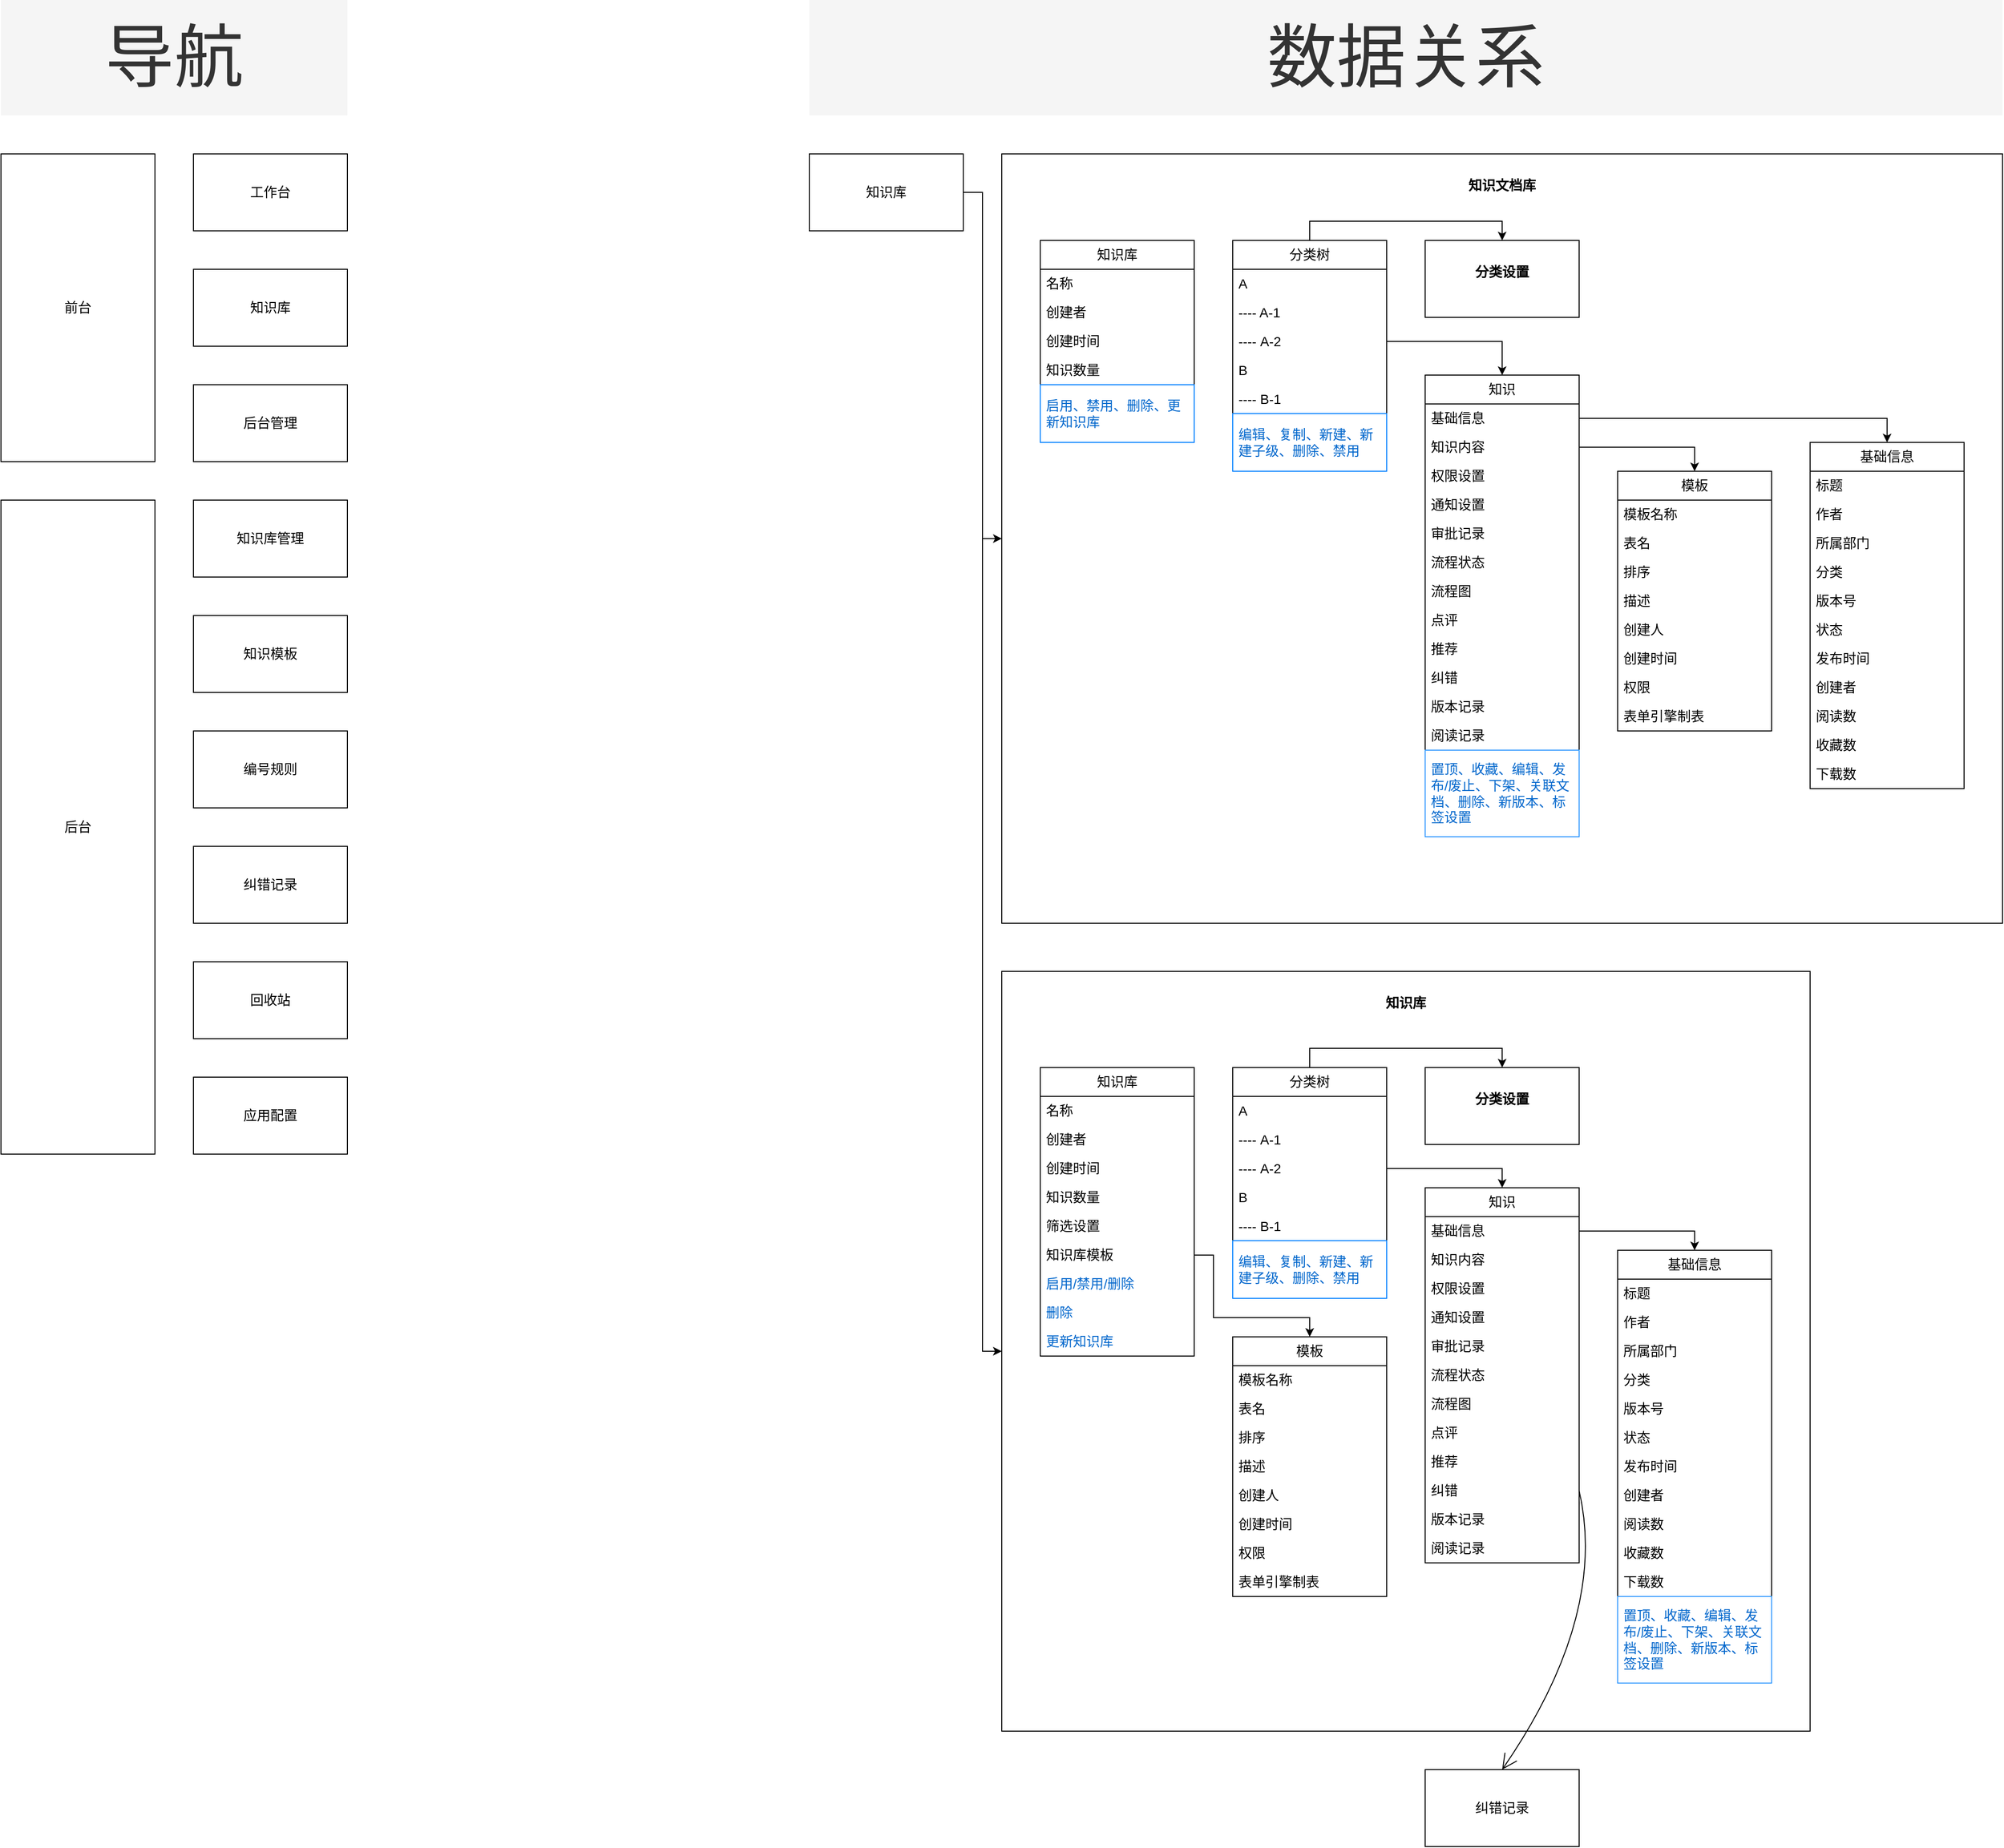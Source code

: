 <mxfile version="24.7.6">
  <diagram name="第 1 页" id="Odrx4Kr8xY8ip96cSOr-">
    <mxGraphModel dx="3878" dy="3017" grid="1" gridSize="10" guides="1" tooltips="1" connect="1" arrows="1" fold="1" page="1" pageScale="1" pageWidth="827" pageHeight="1169" math="0" shadow="0">
      <root>
        <mxCell id="0" />
        <mxCell id="1" parent="0" />
        <mxCell id="l7MPk-P6-Hgg7GQJggc2-53" style="edgeStyle=orthogonalEdgeStyle;rounded=0;orthogonalLoop=1;jettySize=auto;html=1;fontFamily=Helvetica;fontSize=14;fontColor=default;" parent="1" source="l7MPk-P6-Hgg7GQJggc2-2" target="l7MPk-P6-Hgg7GQJggc2-51" edge="1">
          <mxGeometry relative="1" as="geometry" />
        </mxCell>
        <mxCell id="l7MPk-P6-Hgg7GQJggc2-82" style="edgeStyle=orthogonalEdgeStyle;rounded=0;orthogonalLoop=1;jettySize=auto;html=1;entryX=0;entryY=0.5;entryDx=0;entryDy=0;fontFamily=Helvetica;fontSize=14;fontColor=default;" parent="1" source="l7MPk-P6-Hgg7GQJggc2-2" target="l7MPk-P6-Hgg7GQJggc2-54" edge="1">
          <mxGeometry relative="1" as="geometry" />
        </mxCell>
        <mxCell id="l7MPk-P6-Hgg7GQJggc2-2" value="知识库" style="rounded=0;whiteSpace=wrap;html=1;fontSize=14;" parent="1" vertex="1">
          <mxGeometry x="560" y="40" width="160" height="80" as="geometry" />
        </mxCell>
        <mxCell id="l7MPk-P6-Hgg7GQJggc2-3" value="前台" style="rounded=0;whiteSpace=wrap;html=1;fontSize=14;" parent="1" vertex="1">
          <mxGeometry x="-280" y="40" width="160" height="320" as="geometry" />
        </mxCell>
        <mxCell id="l7MPk-P6-Hgg7GQJggc2-4" value="工作台" style="rounded=0;whiteSpace=wrap;html=1;fontSize=14;" parent="1" vertex="1">
          <mxGeometry x="-80" y="40" width="160" height="80" as="geometry" />
        </mxCell>
        <mxCell id="l7MPk-P6-Hgg7GQJggc2-6" value="知识库" style="rounded=0;whiteSpace=wrap;html=1;fontSize=14;" parent="1" vertex="1">
          <mxGeometry x="-80" y="160" width="160" height="80" as="geometry" />
        </mxCell>
        <mxCell id="l7MPk-P6-Hgg7GQJggc2-7" value="后台" style="rounded=0;whiteSpace=wrap;html=1;fontSize=14;" parent="1" vertex="1">
          <mxGeometry x="-280" y="400" width="160" height="680" as="geometry" />
        </mxCell>
        <mxCell id="l7MPk-P6-Hgg7GQJggc2-8" value="知识库管理" style="rounded=0;whiteSpace=wrap;html=1;fontSize=14;" parent="1" vertex="1">
          <mxGeometry x="-80" y="400" width="160" height="80" as="geometry" />
        </mxCell>
        <mxCell id="l7MPk-P6-Hgg7GQJggc2-9" value="编号规则" style="rounded=0;whiteSpace=wrap;html=1;fontSize=14;" parent="1" vertex="1">
          <mxGeometry x="-80" y="640" width="160" height="80" as="geometry" />
        </mxCell>
        <mxCell id="l7MPk-P6-Hgg7GQJggc2-10" value="知识模板" style="rounded=0;whiteSpace=wrap;html=1;fontSize=14;" parent="1" vertex="1">
          <mxGeometry x="-80" y="520" width="160" height="80" as="geometry" />
        </mxCell>
        <mxCell id="l7MPk-P6-Hgg7GQJggc2-12" value="纠错记录" style="rounded=0;whiteSpace=wrap;html=1;fontSize=14;" parent="1" vertex="1">
          <mxGeometry x="-80" y="760" width="160" height="80" as="geometry" />
        </mxCell>
        <mxCell id="l7MPk-P6-Hgg7GQJggc2-13" value="回收站" style="rounded=0;whiteSpace=wrap;html=1;fontSize=14;" parent="1" vertex="1">
          <mxGeometry x="-80" y="880" width="160" height="80" as="geometry" />
        </mxCell>
        <mxCell id="l7MPk-P6-Hgg7GQJggc2-14" value="应用配置" style="rounded=0;whiteSpace=wrap;html=1;fontSize=14;" parent="1" vertex="1">
          <mxGeometry x="-80" y="1000" width="160" height="80" as="geometry" />
        </mxCell>
        <mxCell id="l7MPk-P6-Hgg7GQJggc2-51" value="知识文档库" style="rounded=0;whiteSpace=wrap;html=1;fontSize=14;strokeColor=default;align=center;verticalAlign=top;spacing=20;fontFamily=Helvetica;fontColor=default;fillColor=default;fontStyle=1;container=1;recursiveResize=0;" parent="1" vertex="1">
          <mxGeometry x="760" y="40" width="1040" height="800" as="geometry">
            <mxRectangle x="400" y="120" width="150" height="80" as="alternateBounds" />
          </mxGeometry>
        </mxCell>
        <mxCell id="l7MPk-P6-Hgg7GQJggc2-15" value="知识库" style="swimlane;fontStyle=0;childLayout=stackLayout;horizontal=1;startSize=30;horizontalStack=0;resizeParent=1;resizeParentMax=0;resizeLast=0;collapsible=1;marginBottom=0;whiteSpace=wrap;html=1;rounded=0;strokeColor=default;align=center;verticalAlign=middle;fontFamily=Helvetica;fontSize=14;fontColor=default;fillColor=default;" parent="l7MPk-P6-Hgg7GQJggc2-51" vertex="1">
          <mxGeometry x="40" y="90" width="160" height="210" as="geometry" />
        </mxCell>
        <mxCell id="l7MPk-P6-Hgg7GQJggc2-16" value="名称" style="text;strokeColor=none;fillColor=none;align=left;verticalAlign=middle;spacingLeft=4;spacingRight=4;overflow=hidden;points=[[0,0.5],[1,0.5]];portConstraint=eastwest;rotatable=0;whiteSpace=wrap;html=1;fontFamily=Helvetica;fontSize=14;fontColor=default;" parent="l7MPk-P6-Hgg7GQJggc2-15" vertex="1">
          <mxGeometry y="30" width="160" height="30" as="geometry" />
        </mxCell>
        <mxCell id="l7MPk-P6-Hgg7GQJggc2-17" value="创建者" style="text;strokeColor=none;fillColor=none;align=left;verticalAlign=middle;spacingLeft=4;spacingRight=4;overflow=hidden;points=[[0,0.5],[1,0.5]];portConstraint=eastwest;rotatable=0;whiteSpace=wrap;html=1;fontFamily=Helvetica;fontSize=14;fontColor=default;" parent="l7MPk-P6-Hgg7GQJggc2-15" vertex="1">
          <mxGeometry y="60" width="160" height="30" as="geometry" />
        </mxCell>
        <mxCell id="l7MPk-P6-Hgg7GQJggc2-18" value="创建时间" style="text;strokeColor=none;fillColor=none;align=left;verticalAlign=middle;spacingLeft=4;spacingRight=4;overflow=hidden;points=[[0,0.5],[1,0.5]];portConstraint=eastwest;rotatable=0;whiteSpace=wrap;html=1;fontFamily=Helvetica;fontSize=14;fontColor=default;" parent="l7MPk-P6-Hgg7GQJggc2-15" vertex="1">
          <mxGeometry y="90" width="160" height="30" as="geometry" />
        </mxCell>
        <mxCell id="l7MPk-P6-Hgg7GQJggc2-19" value="知识数量" style="text;strokeColor=none;fillColor=none;align=left;verticalAlign=middle;spacingLeft=4;spacingRight=4;overflow=hidden;points=[[0,0.5],[1,0.5]];portConstraint=eastwest;rotatable=0;whiteSpace=wrap;html=1;fontFamily=Helvetica;fontSize=14;fontColor=default;" parent="l7MPk-P6-Hgg7GQJggc2-15" vertex="1">
          <mxGeometry y="120" width="160" height="30" as="geometry" />
        </mxCell>
        <mxCell id="l7MPk-P6-Hgg7GQJggc2-20" value="启用、禁用、删除、更新知识库" style="text;strokeColor=#007FFF;fillColor=none;align=left;verticalAlign=middle;spacingLeft=4;spacingRight=4;overflow=hidden;points=[[0,0.5],[1,0.5]];portConstraint=eastwest;rotatable=0;whiteSpace=wrap;html=1;fontFamily=Helvetica;fontSize=14;fontColor=#0066CC;" parent="l7MPk-P6-Hgg7GQJggc2-15" vertex="1">
          <mxGeometry y="150" width="160" height="60" as="geometry" />
        </mxCell>
        <mxCell id="l7MPk-P6-Hgg7GQJggc2-24" value="分类树" style="swimlane;fontStyle=0;childLayout=stackLayout;horizontal=1;startSize=30;horizontalStack=0;resizeParent=1;resizeParentMax=0;resizeLast=0;collapsible=1;marginBottom=0;whiteSpace=wrap;html=1;rounded=0;strokeColor=default;align=center;verticalAlign=middle;fontFamily=Helvetica;fontSize=14;fontColor=default;fillColor=default;" parent="l7MPk-P6-Hgg7GQJggc2-51" vertex="1">
          <mxGeometry x="240" y="90" width="160" height="240" as="geometry" />
        </mxCell>
        <mxCell id="l7MPk-P6-Hgg7GQJggc2-25" value="A" style="text;align=left;verticalAlign=middle;spacingLeft=4;spacingRight=4;overflow=hidden;points=[[0,0.5],[1,0.5]];portConstraint=eastwest;rotatable=0;whiteSpace=wrap;html=1;fontFamily=Helvetica;fontSize=14;strokeColor=none;" parent="l7MPk-P6-Hgg7GQJggc2-24" vertex="1">
          <mxGeometry y="30" width="160" height="30" as="geometry" />
        </mxCell>
        <mxCell id="l7MPk-P6-Hgg7GQJggc2-26" value="---- A-1" style="text;strokeColor=none;fillColor=none;align=left;verticalAlign=middle;spacingLeft=4;spacingRight=4;overflow=hidden;points=[[0,0.5],[1,0.5]];portConstraint=eastwest;rotatable=0;whiteSpace=wrap;html=1;fontFamily=Helvetica;fontSize=14;fontColor=default;" parent="l7MPk-P6-Hgg7GQJggc2-24" vertex="1">
          <mxGeometry y="60" width="160" height="30" as="geometry" />
        </mxCell>
        <mxCell id="l7MPk-P6-Hgg7GQJggc2-27" value="----&amp;nbsp;A-2" style="text;strokeColor=none;fillColor=none;align=left;verticalAlign=middle;spacingLeft=4;spacingRight=4;overflow=hidden;points=[[0,0.5],[1,0.5]];portConstraint=eastwest;rotatable=0;whiteSpace=wrap;html=1;fontFamily=Helvetica;fontSize=14;fontColor=default;" parent="l7MPk-P6-Hgg7GQJggc2-24" vertex="1">
          <mxGeometry y="90" width="160" height="30" as="geometry" />
        </mxCell>
        <mxCell id="l7MPk-P6-Hgg7GQJggc2-28" value="B" style="text;strokeColor=none;fillColor=none;align=left;verticalAlign=middle;spacingLeft=4;spacingRight=4;overflow=hidden;points=[[0,0.5],[1,0.5]];portConstraint=eastwest;rotatable=0;whiteSpace=wrap;html=1;fontFamily=Helvetica;fontSize=14;fontColor=default;" parent="l7MPk-P6-Hgg7GQJggc2-24" vertex="1">
          <mxGeometry y="120" width="160" height="30" as="geometry" />
        </mxCell>
        <mxCell id="l7MPk-P6-Hgg7GQJggc2-29" value="----&amp;nbsp;B-1" style="text;strokeColor=none;fillColor=none;align=left;verticalAlign=middle;spacingLeft=4;spacingRight=4;overflow=hidden;points=[[0,0.5],[1,0.5]];portConstraint=eastwest;rotatable=0;whiteSpace=wrap;html=1;fontFamily=Helvetica;fontSize=14;fontColor=#000000;" parent="l7MPk-P6-Hgg7GQJggc2-24" vertex="1">
          <mxGeometry y="150" width="160" height="30" as="geometry" />
        </mxCell>
        <mxCell id="qv53ZOFChiFGN-CI_B8h-3" value="编辑、复制、新建、新建子级、删除、禁用" style="text;strokeColor=#007FFF;fillColor=none;align=left;verticalAlign=middle;spacingLeft=4;spacingRight=4;overflow=hidden;points=[[0,0.5],[1,0.5]];portConstraint=eastwest;rotatable=0;whiteSpace=wrap;html=1;fontFamily=Helvetica;fontSize=14;fontColor=#0066CC;" parent="l7MPk-P6-Hgg7GQJggc2-24" vertex="1">
          <mxGeometry y="180" width="160" height="60" as="geometry" />
        </mxCell>
        <mxCell id="l7MPk-P6-Hgg7GQJggc2-48" value="&lt;span style=&quot;color: rgb(0, 0, 0); font-family: Helvetica; font-size: 14px; font-style: normal; font-variant-ligatures: normal; font-variant-caps: normal; font-weight: 700; letter-spacing: normal; orphans: 2; text-indent: 0px; text-transform: none; widows: 2; word-spacing: 0px; -webkit-text-stroke-width: 0px; white-space: normal; background-color: rgb(251, 251, 251); text-decoration-thickness: initial; text-decoration-style: initial; text-decoration-color: initial; float: none; display: inline !important;&quot;&gt;分类设置&lt;/span&gt;" style="rounded=0;whiteSpace=wrap;html=1;fontSize=14;container=1;align=center;verticalAlign=top;spacing=20;recursiveResize=0;" parent="l7MPk-P6-Hgg7GQJggc2-51" vertex="1" collapsed="1">
          <mxGeometry x="440" y="90" width="160" height="80" as="geometry">
            <mxRectangle x="470" y="60" width="960" height="200" as="alternateBounds" />
          </mxGeometry>
        </mxCell>
        <mxCell id="l7MPk-P6-Hgg7GQJggc2-32" value="基础信息" style="swimlane;fontStyle=0;childLayout=stackLayout;horizontal=1;startSize=30;horizontalStack=0;resizeParent=1;resizeParentMax=0;resizeLast=0;collapsible=1;marginBottom=0;whiteSpace=wrap;html=1;rounded=0;strokeColor=default;align=center;verticalAlign=middle;fontFamily=Helvetica;fontSize=14;fontColor=default;fillColor=default;" parent="l7MPk-P6-Hgg7GQJggc2-48" vertex="1">
          <mxGeometry x="40" y="80" width="140" height="60" as="geometry" />
        </mxCell>
        <mxCell id="l7MPk-P6-Hgg7GQJggc2-33" value="A" style="text;strokeColor=none;fillColor=none;align=left;verticalAlign=middle;spacingLeft=4;spacingRight=4;overflow=hidden;points=[[0,0.5],[1,0.5]];portConstraint=eastwest;rotatable=0;whiteSpace=wrap;html=1;fontFamily=Helvetica;fontSize=14;fontColor=default;" parent="l7MPk-P6-Hgg7GQJggc2-32" vertex="1">
          <mxGeometry y="30" width="140" height="30" as="geometry" />
        </mxCell>
        <mxCell id="l7MPk-P6-Hgg7GQJggc2-38" value="内容权限" style="swimlane;fontStyle=0;childLayout=stackLayout;horizontal=1;startSize=30;horizontalStack=0;resizeParent=1;resizeParentMax=0;resizeLast=0;collapsible=1;marginBottom=0;whiteSpace=wrap;html=1;rounded=0;strokeColor=default;align=center;verticalAlign=middle;fontFamily=Helvetica;fontSize=14;fontColor=default;fillColor=default;" parent="l7MPk-P6-Hgg7GQJggc2-48" vertex="1">
          <mxGeometry x="193" y="80" width="140" height="60" as="geometry" />
        </mxCell>
        <mxCell id="l7MPk-P6-Hgg7GQJggc2-39" value="A" style="text;strokeColor=none;fillColor=none;align=left;verticalAlign=middle;spacingLeft=4;spacingRight=4;overflow=hidden;points=[[0,0.5],[1,0.5]];portConstraint=eastwest;rotatable=0;whiteSpace=wrap;html=1;fontFamily=Helvetica;fontSize=14;fontColor=default;" parent="l7MPk-P6-Hgg7GQJggc2-38" vertex="1">
          <mxGeometry y="30" width="140" height="30" as="geometry" />
        </mxCell>
        <mxCell id="l7MPk-P6-Hgg7GQJggc2-40" value="模板设置" style="swimlane;fontStyle=0;childLayout=stackLayout;horizontal=1;startSize=30;horizontalStack=0;resizeParent=1;resizeParentMax=0;resizeLast=0;collapsible=1;marginBottom=0;whiteSpace=wrap;html=1;rounded=0;strokeColor=default;align=center;verticalAlign=middle;fontFamily=Helvetica;fontSize=14;fontColor=default;fillColor=default;" parent="l7MPk-P6-Hgg7GQJggc2-48" vertex="1">
          <mxGeometry x="343" y="80" width="140" height="60" as="geometry" />
        </mxCell>
        <mxCell id="l7MPk-P6-Hgg7GQJggc2-41" value="A" style="text;strokeColor=none;fillColor=none;align=left;verticalAlign=middle;spacingLeft=4;spacingRight=4;overflow=hidden;points=[[0,0.5],[1,0.5]];portConstraint=eastwest;rotatable=0;whiteSpace=wrap;html=1;fontFamily=Helvetica;fontSize=14;fontColor=default;" parent="l7MPk-P6-Hgg7GQJggc2-40" vertex="1">
          <mxGeometry y="30" width="140" height="30" as="geometry" />
        </mxCell>
        <mxCell id="l7MPk-P6-Hgg7GQJggc2-42" value="编号设置" style="swimlane;fontStyle=0;childLayout=stackLayout;horizontal=1;startSize=30;horizontalStack=0;resizeParent=1;resizeParentMax=0;resizeLast=0;collapsible=1;marginBottom=0;whiteSpace=wrap;html=1;rounded=0;strokeColor=default;align=center;verticalAlign=middle;fontFamily=Helvetica;fontSize=14;fontColor=default;fillColor=default;" parent="l7MPk-P6-Hgg7GQJggc2-48" vertex="1">
          <mxGeometry x="493" y="80" width="140" height="60" as="geometry" />
        </mxCell>
        <mxCell id="l7MPk-P6-Hgg7GQJggc2-43" value="A" style="text;strokeColor=none;fillColor=none;align=left;verticalAlign=middle;spacingLeft=4;spacingRight=4;overflow=hidden;points=[[0,0.5],[1,0.5]];portConstraint=eastwest;rotatable=0;whiteSpace=wrap;html=1;fontFamily=Helvetica;fontSize=14;fontColor=default;" parent="l7MPk-P6-Hgg7GQJggc2-42" vertex="1">
          <mxGeometry y="30" width="140" height="30" as="geometry" />
        </mxCell>
        <mxCell id="l7MPk-P6-Hgg7GQJggc2-44" value="流程设置" style="swimlane;fontStyle=0;childLayout=stackLayout;horizontal=1;startSize=30;horizontalStack=0;resizeParent=1;resizeParentMax=0;resizeLast=0;collapsible=1;marginBottom=0;whiteSpace=wrap;html=1;rounded=0;strokeColor=default;align=center;verticalAlign=middle;fontFamily=Helvetica;fontSize=14;fontColor=default;fillColor=default;" parent="l7MPk-P6-Hgg7GQJggc2-48" vertex="1">
          <mxGeometry x="643" y="80" width="140" height="60" as="geometry" />
        </mxCell>
        <mxCell id="l7MPk-P6-Hgg7GQJggc2-45" value="A" style="text;strokeColor=none;fillColor=none;align=left;verticalAlign=middle;spacingLeft=4;spacingRight=4;overflow=hidden;points=[[0,0.5],[1,0.5]];portConstraint=eastwest;rotatable=0;whiteSpace=wrap;html=1;fontFamily=Helvetica;fontSize=14;fontColor=default;" parent="l7MPk-P6-Hgg7GQJggc2-44" vertex="1">
          <mxGeometry y="30" width="140" height="30" as="geometry" />
        </mxCell>
        <mxCell id="l7MPk-P6-Hgg7GQJggc2-46" value="通知设置" style="swimlane;fontStyle=0;childLayout=stackLayout;horizontal=1;startSize=30;horizontalStack=0;resizeParent=1;resizeParentMax=0;resizeLast=0;collapsible=1;marginBottom=0;whiteSpace=wrap;html=1;rounded=0;strokeColor=default;align=center;verticalAlign=middle;fontFamily=Helvetica;fontSize=14;fontColor=default;fillColor=default;" parent="l7MPk-P6-Hgg7GQJggc2-48" vertex="1">
          <mxGeometry x="793" y="80" width="140" height="60" as="geometry" />
        </mxCell>
        <mxCell id="l7MPk-P6-Hgg7GQJggc2-47" value="A" style="text;strokeColor=none;fillColor=none;align=left;verticalAlign=middle;spacingLeft=4;spacingRight=4;overflow=hidden;points=[[0,0.5],[1,0.5]];portConstraint=eastwest;rotatable=0;whiteSpace=wrap;html=1;fontFamily=Helvetica;fontSize=14;fontColor=default;" parent="l7MPk-P6-Hgg7GQJggc2-46" vertex="1">
          <mxGeometry y="30" width="140" height="30" as="geometry" />
        </mxCell>
        <mxCell id="l7MPk-P6-Hgg7GQJggc2-83" style="edgeStyle=orthogonalEdgeStyle;rounded=0;orthogonalLoop=1;jettySize=auto;html=1;fontFamily=Helvetica;fontSize=14;fontColor=default;exitX=0.5;exitY=0;exitDx=0;exitDy=0;entryX=0.5;entryY=0;entryDx=0;entryDy=0;" parent="l7MPk-P6-Hgg7GQJggc2-51" source="l7MPk-P6-Hgg7GQJggc2-24" target="l7MPk-P6-Hgg7GQJggc2-48" edge="1">
          <mxGeometry relative="1" as="geometry" />
        </mxCell>
        <mxCell id="l7MPk-P6-Hgg7GQJggc2-84" value="知识" style="swimlane;fontStyle=0;childLayout=stackLayout;horizontal=1;startSize=30;horizontalStack=0;resizeParent=1;resizeParentMax=0;resizeLast=0;collapsible=1;marginBottom=0;whiteSpace=wrap;html=1;rounded=0;strokeColor=default;align=center;verticalAlign=middle;fontFamily=Helvetica;fontSize=14;fontColor=default;fillColor=default;" parent="l7MPk-P6-Hgg7GQJggc2-51" vertex="1">
          <mxGeometry x="440" y="230" width="160" height="480" as="geometry" />
        </mxCell>
        <mxCell id="l7MPk-P6-Hgg7GQJggc2-85" value="基础信息" style="text;strokeColor=none;fillColor=none;align=left;verticalAlign=middle;spacingLeft=4;spacingRight=4;overflow=hidden;points=[[0,0.5],[1,0.5]];portConstraint=eastwest;rotatable=0;whiteSpace=wrap;html=1;fontFamily=Helvetica;fontSize=14;fontColor=default;" parent="l7MPk-P6-Hgg7GQJggc2-84" vertex="1">
          <mxGeometry y="30" width="160" height="30" as="geometry" />
        </mxCell>
        <mxCell id="l7MPk-P6-Hgg7GQJggc2-94" value="知识内容" style="text;strokeColor=none;fillColor=none;align=left;verticalAlign=middle;spacingLeft=4;spacingRight=4;overflow=hidden;points=[[0,0.5],[1,0.5]];portConstraint=eastwest;rotatable=0;whiteSpace=wrap;html=1;fontFamily=Helvetica;fontSize=14;fontColor=default;" parent="l7MPk-P6-Hgg7GQJggc2-84" vertex="1">
          <mxGeometry y="60" width="160" height="30" as="geometry" />
        </mxCell>
        <mxCell id="l7MPk-P6-Hgg7GQJggc2-118" value="权限设置" style="text;strokeColor=none;fillColor=none;align=left;verticalAlign=middle;spacingLeft=4;spacingRight=4;overflow=hidden;points=[[0,0.5],[1,0.5]];portConstraint=eastwest;rotatable=0;whiteSpace=wrap;html=1;fontFamily=Helvetica;fontSize=14;fontColor=default;" parent="l7MPk-P6-Hgg7GQJggc2-84" vertex="1">
          <mxGeometry y="90" width="160" height="30" as="geometry" />
        </mxCell>
        <mxCell id="l7MPk-P6-Hgg7GQJggc2-120" value="通知设置" style="text;strokeColor=none;fillColor=none;align=left;verticalAlign=middle;spacingLeft=4;spacingRight=4;overflow=hidden;points=[[0,0.5],[1,0.5]];portConstraint=eastwest;rotatable=0;whiteSpace=wrap;html=1;fontFamily=Helvetica;fontSize=14;fontColor=default;" parent="l7MPk-P6-Hgg7GQJggc2-84" vertex="1">
          <mxGeometry y="120" width="160" height="30" as="geometry" />
        </mxCell>
        <mxCell id="l7MPk-P6-Hgg7GQJggc2-121" value="审批记录" style="text;strokeColor=none;fillColor=none;align=left;verticalAlign=middle;spacingLeft=4;spacingRight=4;overflow=hidden;points=[[0,0.5],[1,0.5]];portConstraint=eastwest;rotatable=0;whiteSpace=wrap;html=1;fontFamily=Helvetica;fontSize=14;fontColor=default;" parent="l7MPk-P6-Hgg7GQJggc2-84" vertex="1">
          <mxGeometry y="150" width="160" height="30" as="geometry" />
        </mxCell>
        <mxCell id="l7MPk-P6-Hgg7GQJggc2-122" value="流程状态" style="text;strokeColor=none;fillColor=none;align=left;verticalAlign=middle;spacingLeft=4;spacingRight=4;overflow=hidden;points=[[0,0.5],[1,0.5]];portConstraint=eastwest;rotatable=0;whiteSpace=wrap;html=1;fontFamily=Helvetica;fontSize=14;fontColor=default;" parent="l7MPk-P6-Hgg7GQJggc2-84" vertex="1">
          <mxGeometry y="180" width="160" height="30" as="geometry" />
        </mxCell>
        <mxCell id="l7MPk-P6-Hgg7GQJggc2-123" value="流程图" style="text;strokeColor=none;fillColor=none;align=left;verticalAlign=middle;spacingLeft=4;spacingRight=4;overflow=hidden;points=[[0,0.5],[1,0.5]];portConstraint=eastwest;rotatable=0;whiteSpace=wrap;html=1;fontFamily=Helvetica;fontSize=14;fontColor=default;" parent="l7MPk-P6-Hgg7GQJggc2-84" vertex="1">
          <mxGeometry y="210" width="160" height="30" as="geometry" />
        </mxCell>
        <mxCell id="l7MPk-P6-Hgg7GQJggc2-124" value="点评" style="text;strokeColor=none;fillColor=none;align=left;verticalAlign=middle;spacingLeft=4;spacingRight=4;overflow=hidden;points=[[0,0.5],[1,0.5]];portConstraint=eastwest;rotatable=0;whiteSpace=wrap;html=1;fontFamily=Helvetica;fontSize=14;fontColor=default;" parent="l7MPk-P6-Hgg7GQJggc2-84" vertex="1">
          <mxGeometry y="240" width="160" height="30" as="geometry" />
        </mxCell>
        <mxCell id="l7MPk-P6-Hgg7GQJggc2-125" value="推荐" style="text;strokeColor=none;fillColor=none;align=left;verticalAlign=middle;spacingLeft=4;spacingRight=4;overflow=hidden;points=[[0,0.5],[1,0.5]];portConstraint=eastwest;rotatable=0;whiteSpace=wrap;html=1;fontFamily=Helvetica;fontSize=14;fontColor=default;" parent="l7MPk-P6-Hgg7GQJggc2-84" vertex="1">
          <mxGeometry y="270" width="160" height="30" as="geometry" />
        </mxCell>
        <mxCell id="l7MPk-P6-Hgg7GQJggc2-126" value="纠错" style="text;strokeColor=none;fillColor=none;align=left;verticalAlign=middle;spacingLeft=4;spacingRight=4;overflow=hidden;points=[[0,0.5],[1,0.5]];portConstraint=eastwest;rotatable=0;whiteSpace=wrap;html=1;fontFamily=Helvetica;fontSize=14;fontColor=default;" parent="l7MPk-P6-Hgg7GQJggc2-84" vertex="1">
          <mxGeometry y="300" width="160" height="30" as="geometry" />
        </mxCell>
        <mxCell id="l7MPk-P6-Hgg7GQJggc2-127" value="版本记录" style="text;strokeColor=none;fillColor=none;align=left;verticalAlign=middle;spacingLeft=4;spacingRight=4;overflow=hidden;points=[[0,0.5],[1,0.5]];portConstraint=eastwest;rotatable=0;whiteSpace=wrap;html=1;fontFamily=Helvetica;fontSize=14;fontColor=default;" parent="l7MPk-P6-Hgg7GQJggc2-84" vertex="1">
          <mxGeometry y="330" width="160" height="30" as="geometry" />
        </mxCell>
        <mxCell id="l7MPk-P6-Hgg7GQJggc2-128" value="阅读记录" style="text;strokeColor=none;fillColor=none;align=left;verticalAlign=middle;spacingLeft=4;spacingRight=4;overflow=hidden;points=[[0,0.5],[1,0.5]];portConstraint=eastwest;rotatable=0;whiteSpace=wrap;html=1;fontFamily=Helvetica;fontSize=14;fontColor=default;" parent="l7MPk-P6-Hgg7GQJggc2-84" vertex="1">
          <mxGeometry y="360" width="160" height="30" as="geometry" />
        </mxCell>
        <mxCell id="l7MPk-P6-Hgg7GQJggc2-106" value="置顶、收藏、编辑、发布/废止、下架、关联文档、删除、新版本、标签设置&lt;span style=&quot;white-space: pre;&quot;&gt;&#x9;&lt;/span&gt;" style="text;strokeColor=#3399FF;fillColor=none;align=left;verticalAlign=middle;spacingLeft=4;spacingRight=4;overflow=hidden;points=[[0,0.5],[1,0.5]];portConstraint=eastwest;rotatable=0;whiteSpace=wrap;html=1;fontFamily=Helvetica;fontSize=14;fontColor=#0066CC;" parent="l7MPk-P6-Hgg7GQJggc2-84" vertex="1">
          <mxGeometry y="390" width="160" height="90" as="geometry" />
        </mxCell>
        <mxCell id="l7MPk-P6-Hgg7GQJggc2-90" value="基础信息" style="swimlane;fontStyle=0;childLayout=stackLayout;horizontal=1;startSize=30;horizontalStack=0;resizeParent=1;resizeParentMax=0;resizeLast=0;collapsible=1;marginBottom=0;whiteSpace=wrap;html=1;rounded=0;strokeColor=default;align=center;verticalAlign=middle;fontFamily=Helvetica;fontSize=14;fontColor=default;fillColor=default;" parent="l7MPk-P6-Hgg7GQJggc2-51" vertex="1">
          <mxGeometry x="840" y="300" width="160" height="360" as="geometry" />
        </mxCell>
        <mxCell id="l7MPk-P6-Hgg7GQJggc2-91" value="标题" style="text;strokeColor=none;fillColor=none;align=left;verticalAlign=middle;spacingLeft=4;spacingRight=4;overflow=hidden;points=[[0,0.5],[1,0.5]];portConstraint=eastwest;rotatable=0;whiteSpace=wrap;html=1;fontFamily=Helvetica;fontSize=14;fontColor=default;" parent="l7MPk-P6-Hgg7GQJggc2-90" vertex="1">
          <mxGeometry y="30" width="160" height="30" as="geometry" />
        </mxCell>
        <mxCell id="l7MPk-P6-Hgg7GQJggc2-116" value="作者" style="text;strokeColor=none;fillColor=none;align=left;verticalAlign=middle;spacingLeft=4;spacingRight=4;overflow=hidden;points=[[0,0.5],[1,0.5]];portConstraint=eastwest;rotatable=0;whiteSpace=wrap;html=1;fontFamily=Helvetica;fontSize=14;fontColor=default;" parent="l7MPk-P6-Hgg7GQJggc2-90" vertex="1">
          <mxGeometry y="60" width="160" height="30" as="geometry" />
        </mxCell>
        <mxCell id="l7MPk-P6-Hgg7GQJggc2-117" value="所属部门" style="text;strokeColor=none;fillColor=none;align=left;verticalAlign=middle;spacingLeft=4;spacingRight=4;overflow=hidden;points=[[0,0.5],[1,0.5]];portConstraint=eastwest;rotatable=0;whiteSpace=wrap;html=1;fontFamily=Helvetica;fontSize=14;fontColor=default;" parent="l7MPk-P6-Hgg7GQJggc2-90" vertex="1">
          <mxGeometry y="90" width="160" height="30" as="geometry" />
        </mxCell>
        <mxCell id="l7MPk-P6-Hgg7GQJggc2-96" value="分类" style="text;strokeColor=none;fillColor=none;align=left;verticalAlign=middle;spacingLeft=4;spacingRight=4;overflow=hidden;points=[[0,0.5],[1,0.5]];portConstraint=eastwest;rotatable=0;whiteSpace=wrap;html=1;fontFamily=Helvetica;fontSize=14;fontColor=default;" parent="l7MPk-P6-Hgg7GQJggc2-90" vertex="1">
          <mxGeometry y="120" width="160" height="30" as="geometry" />
        </mxCell>
        <mxCell id="l7MPk-P6-Hgg7GQJggc2-97" value="版本号" style="text;strokeColor=none;fillColor=none;align=left;verticalAlign=middle;spacingLeft=4;spacingRight=4;overflow=hidden;points=[[0,0.5],[1,0.5]];portConstraint=eastwest;rotatable=0;whiteSpace=wrap;html=1;fontFamily=Helvetica;fontSize=14;fontColor=default;" parent="l7MPk-P6-Hgg7GQJggc2-90" vertex="1">
          <mxGeometry y="150" width="160" height="30" as="geometry" />
        </mxCell>
        <mxCell id="l7MPk-P6-Hgg7GQJggc2-98" value="状态" style="text;strokeColor=none;fillColor=none;align=left;verticalAlign=middle;spacingLeft=4;spacingRight=4;overflow=hidden;points=[[0,0.5],[1,0.5]];portConstraint=eastwest;rotatable=0;whiteSpace=wrap;html=1;fontFamily=Helvetica;fontSize=14;fontColor=default;" parent="l7MPk-P6-Hgg7GQJggc2-90" vertex="1">
          <mxGeometry y="180" width="160" height="30" as="geometry" />
        </mxCell>
        <mxCell id="l7MPk-P6-Hgg7GQJggc2-99" value="发布时间" style="text;strokeColor=none;fillColor=none;align=left;verticalAlign=middle;spacingLeft=4;spacingRight=4;overflow=hidden;points=[[0,0.5],[1,0.5]];portConstraint=eastwest;rotatable=0;whiteSpace=wrap;html=1;fontFamily=Helvetica;fontSize=14;fontColor=default;" parent="l7MPk-P6-Hgg7GQJggc2-90" vertex="1">
          <mxGeometry y="210" width="160" height="30" as="geometry" />
        </mxCell>
        <mxCell id="l7MPk-P6-Hgg7GQJggc2-100" value="创建者" style="text;strokeColor=none;fillColor=none;align=left;verticalAlign=middle;spacingLeft=4;spacingRight=4;overflow=hidden;points=[[0,0.5],[1,0.5]];portConstraint=eastwest;rotatable=0;whiteSpace=wrap;html=1;fontFamily=Helvetica;fontSize=14;fontColor=default;" parent="l7MPk-P6-Hgg7GQJggc2-90" vertex="1">
          <mxGeometry y="240" width="160" height="30" as="geometry" />
        </mxCell>
        <mxCell id="l7MPk-P6-Hgg7GQJggc2-101" value="阅读数" style="text;strokeColor=none;fillColor=none;align=left;verticalAlign=middle;spacingLeft=4;spacingRight=4;overflow=hidden;points=[[0,0.5],[1,0.5]];portConstraint=eastwest;rotatable=0;whiteSpace=wrap;html=1;fontFamily=Helvetica;fontSize=14;fontColor=default;" parent="l7MPk-P6-Hgg7GQJggc2-90" vertex="1">
          <mxGeometry y="270" width="160" height="30" as="geometry" />
        </mxCell>
        <mxCell id="l7MPk-P6-Hgg7GQJggc2-102" value="收藏数" style="text;strokeColor=none;fillColor=none;align=left;verticalAlign=middle;spacingLeft=4;spacingRight=4;overflow=hidden;points=[[0,0.5],[1,0.5]];portConstraint=eastwest;rotatable=0;whiteSpace=wrap;html=1;fontFamily=Helvetica;fontSize=14;fontColor=default;" parent="l7MPk-P6-Hgg7GQJggc2-90" vertex="1">
          <mxGeometry y="300" width="160" height="30" as="geometry" />
        </mxCell>
        <mxCell id="l7MPk-P6-Hgg7GQJggc2-103" value="下载数" style="text;strokeColor=none;fillColor=none;align=left;verticalAlign=middle;spacingLeft=4;spacingRight=4;overflow=hidden;points=[[0,0.5],[1,0.5]];portConstraint=eastwest;rotatable=0;whiteSpace=wrap;html=1;fontFamily=Helvetica;fontSize=14;fontColor=default;" parent="l7MPk-P6-Hgg7GQJggc2-90" vertex="1">
          <mxGeometry y="330" width="160" height="30" as="geometry" />
        </mxCell>
        <mxCell id="l7MPk-P6-Hgg7GQJggc2-92" style="edgeStyle=orthogonalEdgeStyle;rounded=0;orthogonalLoop=1;jettySize=auto;html=1;fontFamily=Helvetica;fontSize=14;fontColor=default;exitX=1;exitY=0.5;exitDx=0;exitDy=0;" parent="l7MPk-P6-Hgg7GQJggc2-51" source="l7MPk-P6-Hgg7GQJggc2-27" target="l7MPk-P6-Hgg7GQJggc2-84" edge="1">
          <mxGeometry relative="1" as="geometry" />
        </mxCell>
        <mxCell id="l7MPk-P6-Hgg7GQJggc2-109" value="模板" style="swimlane;fontStyle=0;childLayout=stackLayout;horizontal=1;startSize=30;horizontalStack=0;resizeParent=1;resizeParentMax=0;resizeLast=0;collapsible=1;marginBottom=0;whiteSpace=wrap;html=1;rounded=0;strokeColor=default;align=center;verticalAlign=middle;fontFamily=Helvetica;fontSize=14;fontColor=default;fillColor=default;" parent="l7MPk-P6-Hgg7GQJggc2-51" vertex="1">
          <mxGeometry x="640" y="330" width="160" height="270" as="geometry" />
        </mxCell>
        <mxCell id="l7MPk-P6-Hgg7GQJggc2-110" value="模板名称" style="text;strokeColor=none;fillColor=none;align=left;verticalAlign=middle;spacingLeft=4;spacingRight=4;overflow=hidden;points=[[0,0.5],[1,0.5]];portConstraint=eastwest;rotatable=0;whiteSpace=wrap;html=1;fontFamily=Helvetica;fontSize=14;fontColor=default;" parent="l7MPk-P6-Hgg7GQJggc2-109" vertex="1">
          <mxGeometry y="30" width="160" height="30" as="geometry" />
        </mxCell>
        <mxCell id="hI5vqM3vLhLE4gq0eMkr-3" value="表名" style="text;strokeColor=none;fillColor=none;align=left;verticalAlign=middle;spacingLeft=4;spacingRight=4;overflow=hidden;points=[[0,0.5],[1,0.5]];portConstraint=eastwest;rotatable=0;whiteSpace=wrap;html=1;fontFamily=Helvetica;fontSize=14;fontColor=default;" parent="l7MPk-P6-Hgg7GQJggc2-109" vertex="1">
          <mxGeometry y="60" width="160" height="30" as="geometry" />
        </mxCell>
        <mxCell id="hI5vqM3vLhLE4gq0eMkr-4" value="排序" style="text;strokeColor=none;fillColor=none;align=left;verticalAlign=middle;spacingLeft=4;spacingRight=4;overflow=hidden;points=[[0,0.5],[1,0.5]];portConstraint=eastwest;rotatable=0;whiteSpace=wrap;html=1;fontFamily=Helvetica;fontSize=14;fontColor=default;" parent="l7MPk-P6-Hgg7GQJggc2-109" vertex="1">
          <mxGeometry y="90" width="160" height="30" as="geometry" />
        </mxCell>
        <mxCell id="hI5vqM3vLhLE4gq0eMkr-5" value="描述" style="text;strokeColor=none;fillColor=none;align=left;verticalAlign=middle;spacingLeft=4;spacingRight=4;overflow=hidden;points=[[0,0.5],[1,0.5]];portConstraint=eastwest;rotatable=0;whiteSpace=wrap;html=1;fontFamily=Helvetica;fontSize=14;fontColor=default;" parent="l7MPk-P6-Hgg7GQJggc2-109" vertex="1">
          <mxGeometry y="120" width="160" height="30" as="geometry" />
        </mxCell>
        <mxCell id="hI5vqM3vLhLE4gq0eMkr-6" value="创建人" style="text;strokeColor=none;fillColor=none;align=left;verticalAlign=middle;spacingLeft=4;spacingRight=4;overflow=hidden;points=[[0,0.5],[1,0.5]];portConstraint=eastwest;rotatable=0;whiteSpace=wrap;html=1;fontFamily=Helvetica;fontSize=14;fontColor=default;" parent="l7MPk-P6-Hgg7GQJggc2-109" vertex="1">
          <mxGeometry y="150" width="160" height="30" as="geometry" />
        </mxCell>
        <mxCell id="hI5vqM3vLhLE4gq0eMkr-7" value="创建时间" style="text;strokeColor=none;fillColor=none;align=left;verticalAlign=middle;spacingLeft=4;spacingRight=4;overflow=hidden;points=[[0,0.5],[1,0.5]];portConstraint=eastwest;rotatable=0;whiteSpace=wrap;html=1;fontFamily=Helvetica;fontSize=14;fontColor=default;" parent="l7MPk-P6-Hgg7GQJggc2-109" vertex="1">
          <mxGeometry y="180" width="160" height="30" as="geometry" />
        </mxCell>
        <mxCell id="hI5vqM3vLhLE4gq0eMkr-8" value="权限" style="text;strokeColor=none;fillColor=none;align=left;verticalAlign=middle;spacingLeft=4;spacingRight=4;overflow=hidden;points=[[0,0.5],[1,0.5]];portConstraint=eastwest;rotatable=0;whiteSpace=wrap;html=1;fontFamily=Helvetica;fontSize=14;fontColor=default;" parent="l7MPk-P6-Hgg7GQJggc2-109" vertex="1">
          <mxGeometry y="210" width="160" height="30" as="geometry" />
        </mxCell>
        <mxCell id="hI5vqM3vLhLE4gq0eMkr-9" value="表单引擎制表" style="text;strokeColor=none;fillColor=none;align=left;verticalAlign=middle;spacingLeft=4;spacingRight=4;overflow=hidden;points=[[0,0.5],[1,0.5]];portConstraint=eastwest;rotatable=0;whiteSpace=wrap;html=1;fontFamily=Helvetica;fontSize=14;fontColor=default;" parent="l7MPk-P6-Hgg7GQJggc2-109" vertex="1">
          <mxGeometry y="240" width="160" height="30" as="geometry" />
        </mxCell>
        <mxCell id="l7MPk-P6-Hgg7GQJggc2-114" style="edgeStyle=orthogonalEdgeStyle;rounded=0;orthogonalLoop=1;jettySize=auto;html=1;entryX=0.5;entryY=0;entryDx=0;entryDy=0;fontFamily=Helvetica;fontSize=14;fontColor=default;" parent="l7MPk-P6-Hgg7GQJggc2-51" source="l7MPk-P6-Hgg7GQJggc2-85" target="l7MPk-P6-Hgg7GQJggc2-90" edge="1">
          <mxGeometry relative="1" as="geometry" />
        </mxCell>
        <mxCell id="l7MPk-P6-Hgg7GQJggc2-115" style="edgeStyle=orthogonalEdgeStyle;rounded=0;orthogonalLoop=1;jettySize=auto;html=1;entryX=0.5;entryY=0;entryDx=0;entryDy=0;fontFamily=Helvetica;fontSize=14;fontColor=default;" parent="l7MPk-P6-Hgg7GQJggc2-51" source="l7MPk-P6-Hgg7GQJggc2-94" target="l7MPk-P6-Hgg7GQJggc2-109" edge="1">
          <mxGeometry relative="1" as="geometry" />
        </mxCell>
        <mxCell id="l7MPk-P6-Hgg7GQJggc2-54" value="知识库" style="rounded=0;whiteSpace=wrap;html=1;fontSize=14;strokeColor=default;align=center;verticalAlign=top;spacing=20;fontFamily=Helvetica;fontColor=default;fillColor=default;fontStyle=1;container=1;recursiveResize=0;" parent="1" vertex="1">
          <mxGeometry x="760" y="890" width="840" height="790" as="geometry">
            <mxRectangle x="400" y="600" width="150" height="80" as="alternateBounds" />
          </mxGeometry>
        </mxCell>
        <mxCell id="l7MPk-P6-Hgg7GQJggc2-55" value="知识库" style="swimlane;fontStyle=0;childLayout=stackLayout;horizontal=1;startSize=30;horizontalStack=0;resizeParent=1;resizeParentMax=0;resizeLast=0;collapsible=1;marginBottom=0;whiteSpace=wrap;html=1;rounded=0;strokeColor=default;align=center;verticalAlign=middle;fontFamily=Helvetica;fontSize=14;fontColor=default;fillColor=default;" parent="l7MPk-P6-Hgg7GQJggc2-54" vertex="1">
          <mxGeometry x="40" y="100" width="160" height="300" as="geometry" />
        </mxCell>
        <mxCell id="l7MPk-P6-Hgg7GQJggc2-56" value="名称" style="text;strokeColor=none;fillColor=none;align=left;verticalAlign=middle;spacingLeft=4;spacingRight=4;overflow=hidden;points=[[0,0.5],[1,0.5]];portConstraint=eastwest;rotatable=0;whiteSpace=wrap;html=1;fontFamily=Helvetica;fontSize=14;fontColor=default;" parent="l7MPk-P6-Hgg7GQJggc2-55" vertex="1">
          <mxGeometry y="30" width="160" height="30" as="geometry" />
        </mxCell>
        <mxCell id="l7MPk-P6-Hgg7GQJggc2-57" value="创建者" style="text;strokeColor=none;fillColor=none;align=left;verticalAlign=middle;spacingLeft=4;spacingRight=4;overflow=hidden;points=[[0,0.5],[1,0.5]];portConstraint=eastwest;rotatable=0;whiteSpace=wrap;html=1;fontFamily=Helvetica;fontSize=14;fontColor=default;" parent="l7MPk-P6-Hgg7GQJggc2-55" vertex="1">
          <mxGeometry y="60" width="160" height="30" as="geometry" />
        </mxCell>
        <mxCell id="l7MPk-P6-Hgg7GQJggc2-58" value="创建时间" style="text;strokeColor=none;fillColor=none;align=left;verticalAlign=middle;spacingLeft=4;spacingRight=4;overflow=hidden;points=[[0,0.5],[1,0.5]];portConstraint=eastwest;rotatable=0;whiteSpace=wrap;html=1;fontFamily=Helvetica;fontSize=14;fontColor=default;" parent="l7MPk-P6-Hgg7GQJggc2-55" vertex="1">
          <mxGeometry y="90" width="160" height="30" as="geometry" />
        </mxCell>
        <mxCell id="l7MPk-P6-Hgg7GQJggc2-59" value="知识数量" style="text;strokeColor=none;fillColor=none;align=left;verticalAlign=middle;spacingLeft=4;spacingRight=4;overflow=hidden;points=[[0,0.5],[1,0.5]];portConstraint=eastwest;rotatable=0;whiteSpace=wrap;html=1;fontFamily=Helvetica;fontSize=14;fontColor=default;" parent="l7MPk-P6-Hgg7GQJggc2-55" vertex="1">
          <mxGeometry y="120" width="160" height="30" as="geometry" />
        </mxCell>
        <mxCell id="l7MPk-P6-Hgg7GQJggc2-206" value="筛选设置" style="text;strokeColor=none;fillColor=none;align=left;verticalAlign=middle;spacingLeft=4;spacingRight=4;overflow=hidden;points=[[0,0.5],[1,0.5]];portConstraint=eastwest;rotatable=0;whiteSpace=wrap;html=1;fontFamily=Helvetica;fontSize=14;fontColor=default;" parent="l7MPk-P6-Hgg7GQJggc2-55" vertex="1">
          <mxGeometry y="150" width="160" height="30" as="geometry" />
        </mxCell>
        <mxCell id="l7MPk-P6-Hgg7GQJggc2-203" value="知识库模板" style="text;strokeColor=none;fillColor=none;align=left;verticalAlign=middle;spacingLeft=4;spacingRight=4;overflow=hidden;points=[[0,0.5],[1,0.5]];portConstraint=eastwest;rotatable=0;whiteSpace=wrap;html=1;fontFamily=Helvetica;fontSize=14;fontColor=default;" parent="l7MPk-P6-Hgg7GQJggc2-55" vertex="1">
          <mxGeometry y="180" width="160" height="30" as="geometry" />
        </mxCell>
        <mxCell id="l7MPk-P6-Hgg7GQJggc2-60" value="启用/禁用/删除" style="text;strokeColor=none;fillColor=none;align=left;verticalAlign=middle;spacingLeft=4;spacingRight=4;overflow=hidden;points=[[0,0.5],[1,0.5]];portConstraint=eastwest;rotatable=0;whiteSpace=wrap;html=1;fontFamily=Helvetica;fontSize=14;fontColor=#0066CC;" parent="l7MPk-P6-Hgg7GQJggc2-55" vertex="1">
          <mxGeometry y="210" width="160" height="30" as="geometry" />
        </mxCell>
        <mxCell id="l7MPk-P6-Hgg7GQJggc2-61" value="删除" style="text;strokeColor=none;fillColor=none;align=left;verticalAlign=middle;spacingLeft=4;spacingRight=4;overflow=hidden;points=[[0,0.5],[1,0.5]];portConstraint=eastwest;rotatable=0;whiteSpace=wrap;html=1;fontFamily=Helvetica;fontSize=14;fontColor=#0066CC;" parent="l7MPk-P6-Hgg7GQJggc2-55" vertex="1">
          <mxGeometry y="240" width="160" height="30" as="geometry" />
        </mxCell>
        <mxCell id="l7MPk-P6-Hgg7GQJggc2-62" value="更新知识库" style="text;strokeColor=none;fillColor=none;align=left;verticalAlign=middle;spacingLeft=4;spacingRight=4;overflow=hidden;points=[[0,0.5],[1,0.5]];portConstraint=eastwest;rotatable=0;whiteSpace=wrap;html=1;fontFamily=Helvetica;fontSize=14;fontColor=#0066CC;" parent="l7MPk-P6-Hgg7GQJggc2-55" vertex="1">
          <mxGeometry y="270" width="160" height="30" as="geometry" />
        </mxCell>
        <mxCell id="l7MPk-P6-Hgg7GQJggc2-204" style="edgeStyle=orthogonalEdgeStyle;rounded=0;orthogonalLoop=1;jettySize=auto;html=1;entryX=0.5;entryY=0;entryDx=0;entryDy=0;fontFamily=Helvetica;fontSize=14;fontColor=default;exitX=0.5;exitY=0;exitDx=0;exitDy=0;" parent="l7MPk-P6-Hgg7GQJggc2-54" source="l7MPk-P6-Hgg7GQJggc2-63" target="l7MPk-P6-Hgg7GQJggc2-69" edge="1">
          <mxGeometry relative="1" as="geometry" />
        </mxCell>
        <mxCell id="l7MPk-P6-Hgg7GQJggc2-63" value="分类树" style="swimlane;fontStyle=0;childLayout=stackLayout;horizontal=1;startSize=30;horizontalStack=0;resizeParent=1;resizeParentMax=0;resizeLast=0;collapsible=1;marginBottom=0;whiteSpace=wrap;html=1;rounded=0;strokeColor=default;align=center;verticalAlign=middle;fontFamily=Helvetica;fontSize=14;fontColor=default;fillColor=default;" parent="l7MPk-P6-Hgg7GQJggc2-54" vertex="1">
          <mxGeometry x="240" y="100" width="160" height="240" as="geometry" />
        </mxCell>
        <mxCell id="l7MPk-P6-Hgg7GQJggc2-64" value="A" style="text;strokeColor=none;fillColor=none;align=left;verticalAlign=middle;spacingLeft=4;spacingRight=4;overflow=hidden;points=[[0,0.5],[1,0.5]];portConstraint=eastwest;rotatable=0;whiteSpace=wrap;html=1;fontFamily=Helvetica;fontSize=14;fontColor=default;" parent="l7MPk-P6-Hgg7GQJggc2-63" vertex="1">
          <mxGeometry y="30" width="160" height="30" as="geometry" />
        </mxCell>
        <mxCell id="l7MPk-P6-Hgg7GQJggc2-65" value="----&amp;nbsp;A-1" style="text;strokeColor=none;fillColor=none;align=left;verticalAlign=middle;spacingLeft=4;spacingRight=4;overflow=hidden;points=[[0,0.5],[1,0.5]];portConstraint=eastwest;rotatable=0;whiteSpace=wrap;html=1;fontFamily=Helvetica;fontSize=14;fontColor=default;" parent="l7MPk-P6-Hgg7GQJggc2-63" vertex="1">
          <mxGeometry y="60" width="160" height="30" as="geometry" />
        </mxCell>
        <mxCell id="l7MPk-P6-Hgg7GQJggc2-66" value="----&amp;nbsp;A-2" style="text;strokeColor=none;fillColor=none;align=left;verticalAlign=middle;spacingLeft=4;spacingRight=4;overflow=hidden;points=[[0,0.5],[1,0.5]];portConstraint=eastwest;rotatable=0;whiteSpace=wrap;html=1;fontFamily=Helvetica;fontSize=14;fontColor=default;" parent="l7MPk-P6-Hgg7GQJggc2-63" vertex="1">
          <mxGeometry y="90" width="160" height="30" as="geometry" />
        </mxCell>
        <mxCell id="l7MPk-P6-Hgg7GQJggc2-67" value="B" style="text;strokeColor=none;fillColor=none;align=left;verticalAlign=middle;spacingLeft=4;spacingRight=4;overflow=hidden;points=[[0,0.5],[1,0.5]];portConstraint=eastwest;rotatable=0;whiteSpace=wrap;html=1;fontFamily=Helvetica;fontSize=14;fontColor=default;" parent="l7MPk-P6-Hgg7GQJggc2-63" vertex="1">
          <mxGeometry y="120" width="160" height="30" as="geometry" />
        </mxCell>
        <mxCell id="l7MPk-P6-Hgg7GQJggc2-68" value="----&amp;nbsp;B-1" style="text;strokeColor=none;fillColor=none;align=left;verticalAlign=middle;spacingLeft=4;spacingRight=4;overflow=hidden;points=[[0,0.5],[1,0.5]];portConstraint=eastwest;rotatable=0;whiteSpace=wrap;html=1;fontFamily=Helvetica;fontSize=14;fontColor=#000000;" parent="l7MPk-P6-Hgg7GQJggc2-63" vertex="1">
          <mxGeometry y="150" width="160" height="30" as="geometry" />
        </mxCell>
        <mxCell id="qv53ZOFChiFGN-CI_B8h-4" value="编辑、复制、新建、新建子级、删除、禁用" style="text;strokeColor=#007FFF;fillColor=none;align=left;verticalAlign=middle;spacingLeft=4;spacingRight=4;overflow=hidden;points=[[0,0.5],[1,0.5]];portConstraint=eastwest;rotatable=0;whiteSpace=wrap;html=1;fontFamily=Helvetica;fontSize=14;fontColor=#0066CC;" parent="l7MPk-P6-Hgg7GQJggc2-63" vertex="1">
          <mxGeometry y="180" width="160" height="60" as="geometry" />
        </mxCell>
        <mxCell id="l7MPk-P6-Hgg7GQJggc2-69" value="&lt;span style=&quot;color: rgb(0, 0, 0); font-family: Helvetica; font-size: 14px; font-style: normal; font-variant-ligatures: normal; font-variant-caps: normal; font-weight: 700; letter-spacing: normal; orphans: 2; text-indent: 0px; text-transform: none; widows: 2; word-spacing: 0px; -webkit-text-stroke-width: 0px; white-space: normal; background-color: rgb(251, 251, 251); text-decoration-thickness: initial; text-decoration-style: initial; text-decoration-color: initial; float: none; display: inline !important;&quot;&gt;分类设置&lt;/span&gt;" style="rounded=0;whiteSpace=wrap;html=1;fontSize=14;container=1;align=center;verticalAlign=top;spacing=20;recursiveResize=0;" parent="l7MPk-P6-Hgg7GQJggc2-54" vertex="1" collapsed="1">
          <mxGeometry x="440" y="100" width="160" height="80" as="geometry">
            <mxRectangle x="390" y="60" width="960" height="200" as="alternateBounds" />
          </mxGeometry>
        </mxCell>
        <mxCell id="l7MPk-P6-Hgg7GQJggc2-70" value="基础信息" style="swimlane;fontStyle=0;childLayout=stackLayout;horizontal=1;startSize=30;horizontalStack=0;resizeParent=1;resizeParentMax=0;resizeLast=0;collapsible=1;marginBottom=0;whiteSpace=wrap;html=1;rounded=0;strokeColor=default;align=center;verticalAlign=middle;fontFamily=Helvetica;fontSize=14;fontColor=default;fillColor=default;" parent="l7MPk-P6-Hgg7GQJggc2-69" vertex="1">
          <mxGeometry x="40" y="80" width="140" height="60" as="geometry" />
        </mxCell>
        <mxCell id="l7MPk-P6-Hgg7GQJggc2-71" value="A" style="text;strokeColor=none;fillColor=none;align=left;verticalAlign=middle;spacingLeft=4;spacingRight=4;overflow=hidden;points=[[0,0.5],[1,0.5]];portConstraint=eastwest;rotatable=0;whiteSpace=wrap;html=1;fontFamily=Helvetica;fontSize=14;fontColor=default;" parent="l7MPk-P6-Hgg7GQJggc2-70" vertex="1">
          <mxGeometry y="30" width="140" height="30" as="geometry" />
        </mxCell>
        <mxCell id="l7MPk-P6-Hgg7GQJggc2-72" value="内容权限" style="swimlane;fontStyle=0;childLayout=stackLayout;horizontal=1;startSize=30;horizontalStack=0;resizeParent=1;resizeParentMax=0;resizeLast=0;collapsible=1;marginBottom=0;whiteSpace=wrap;html=1;rounded=0;strokeColor=default;align=center;verticalAlign=middle;fontFamily=Helvetica;fontSize=14;fontColor=default;fillColor=default;" parent="l7MPk-P6-Hgg7GQJggc2-69" vertex="1">
          <mxGeometry x="193" y="80" width="140" height="60" as="geometry" />
        </mxCell>
        <mxCell id="l7MPk-P6-Hgg7GQJggc2-73" value="A" style="text;strokeColor=none;fillColor=none;align=left;verticalAlign=middle;spacingLeft=4;spacingRight=4;overflow=hidden;points=[[0,0.5],[1,0.5]];portConstraint=eastwest;rotatable=0;whiteSpace=wrap;html=1;fontFamily=Helvetica;fontSize=14;fontColor=default;" parent="l7MPk-P6-Hgg7GQJggc2-72" vertex="1">
          <mxGeometry y="30" width="140" height="30" as="geometry" />
        </mxCell>
        <mxCell id="l7MPk-P6-Hgg7GQJggc2-74" value="模板设置" style="swimlane;fontStyle=0;childLayout=stackLayout;horizontal=1;startSize=30;horizontalStack=0;resizeParent=1;resizeParentMax=0;resizeLast=0;collapsible=1;marginBottom=0;whiteSpace=wrap;html=1;rounded=0;strokeColor=default;align=center;verticalAlign=middle;fontFamily=Helvetica;fontSize=14;fontColor=default;fillColor=default;" parent="l7MPk-P6-Hgg7GQJggc2-69" vertex="1">
          <mxGeometry x="343" y="80" width="140" height="60" as="geometry" />
        </mxCell>
        <mxCell id="l7MPk-P6-Hgg7GQJggc2-75" value="A" style="text;strokeColor=none;fillColor=none;align=left;verticalAlign=middle;spacingLeft=4;spacingRight=4;overflow=hidden;points=[[0,0.5],[1,0.5]];portConstraint=eastwest;rotatable=0;whiteSpace=wrap;html=1;fontFamily=Helvetica;fontSize=14;fontColor=default;" parent="l7MPk-P6-Hgg7GQJggc2-74" vertex="1">
          <mxGeometry y="30" width="140" height="30" as="geometry" />
        </mxCell>
        <mxCell id="l7MPk-P6-Hgg7GQJggc2-76" value="编号设置" style="swimlane;fontStyle=0;childLayout=stackLayout;horizontal=1;startSize=30;horizontalStack=0;resizeParent=1;resizeParentMax=0;resizeLast=0;collapsible=1;marginBottom=0;whiteSpace=wrap;html=1;rounded=0;strokeColor=default;align=center;verticalAlign=middle;fontFamily=Helvetica;fontSize=14;fontColor=default;fillColor=default;" parent="l7MPk-P6-Hgg7GQJggc2-69" vertex="1">
          <mxGeometry x="493" y="80" width="140" height="60" as="geometry" />
        </mxCell>
        <mxCell id="l7MPk-P6-Hgg7GQJggc2-77" value="A" style="text;strokeColor=none;fillColor=none;align=left;verticalAlign=middle;spacingLeft=4;spacingRight=4;overflow=hidden;points=[[0,0.5],[1,0.5]];portConstraint=eastwest;rotatable=0;whiteSpace=wrap;html=1;fontFamily=Helvetica;fontSize=14;fontColor=default;" parent="l7MPk-P6-Hgg7GQJggc2-76" vertex="1">
          <mxGeometry y="30" width="140" height="30" as="geometry" />
        </mxCell>
        <mxCell id="l7MPk-P6-Hgg7GQJggc2-78" value="流程设置" style="swimlane;fontStyle=0;childLayout=stackLayout;horizontal=1;startSize=30;horizontalStack=0;resizeParent=1;resizeParentMax=0;resizeLast=0;collapsible=1;marginBottom=0;whiteSpace=wrap;html=1;rounded=0;strokeColor=default;align=center;verticalAlign=middle;fontFamily=Helvetica;fontSize=14;fontColor=default;fillColor=default;" parent="l7MPk-P6-Hgg7GQJggc2-69" vertex="1">
          <mxGeometry x="643" y="80" width="140" height="60" as="geometry" />
        </mxCell>
        <mxCell id="l7MPk-P6-Hgg7GQJggc2-79" value="A" style="text;strokeColor=none;fillColor=none;align=left;verticalAlign=middle;spacingLeft=4;spacingRight=4;overflow=hidden;points=[[0,0.5],[1,0.5]];portConstraint=eastwest;rotatable=0;whiteSpace=wrap;html=1;fontFamily=Helvetica;fontSize=14;fontColor=default;" parent="l7MPk-P6-Hgg7GQJggc2-78" vertex="1">
          <mxGeometry y="30" width="140" height="30" as="geometry" />
        </mxCell>
        <mxCell id="l7MPk-P6-Hgg7GQJggc2-80" value="通知设置" style="swimlane;fontStyle=0;childLayout=stackLayout;horizontal=1;startSize=30;horizontalStack=0;resizeParent=1;resizeParentMax=0;resizeLast=0;collapsible=1;marginBottom=0;whiteSpace=wrap;html=1;rounded=0;strokeColor=default;align=center;verticalAlign=middle;fontFamily=Helvetica;fontSize=14;fontColor=default;fillColor=default;" parent="l7MPk-P6-Hgg7GQJggc2-69" vertex="1">
          <mxGeometry x="793" y="80" width="140" height="60" as="geometry" />
        </mxCell>
        <mxCell id="l7MPk-P6-Hgg7GQJggc2-81" value="A" style="text;strokeColor=none;fillColor=none;align=left;verticalAlign=middle;spacingLeft=4;spacingRight=4;overflow=hidden;points=[[0,0.5],[1,0.5]];portConstraint=eastwest;rotatable=0;whiteSpace=wrap;html=1;fontFamily=Helvetica;fontSize=14;fontColor=default;" parent="l7MPk-P6-Hgg7GQJggc2-80" vertex="1">
          <mxGeometry y="30" width="140" height="30" as="geometry" />
        </mxCell>
        <mxCell id="l7MPk-P6-Hgg7GQJggc2-172" value="知识" style="swimlane;fontStyle=0;childLayout=stackLayout;horizontal=1;startSize=30;horizontalStack=0;resizeParent=1;resizeParentMax=0;resizeLast=0;collapsible=1;marginBottom=0;whiteSpace=wrap;html=1;rounded=0;strokeColor=default;align=center;verticalAlign=middle;fontFamily=Helvetica;fontSize=14;fontColor=default;fillColor=default;" parent="l7MPk-P6-Hgg7GQJggc2-54" vertex="1">
          <mxGeometry x="440" y="225.0" width="160" height="390" as="geometry" />
        </mxCell>
        <mxCell id="l7MPk-P6-Hgg7GQJggc2-173" value="基础信息" style="text;strokeColor=none;fillColor=none;align=left;verticalAlign=middle;spacingLeft=4;spacingRight=4;overflow=hidden;points=[[0,0.5],[1,0.5]];portConstraint=eastwest;rotatable=0;whiteSpace=wrap;html=1;fontFamily=Helvetica;fontSize=14;fontColor=default;" parent="l7MPk-P6-Hgg7GQJggc2-172" vertex="1">
          <mxGeometry y="30" width="160" height="30" as="geometry" />
        </mxCell>
        <mxCell id="l7MPk-P6-Hgg7GQJggc2-174" value="知识内容" style="text;strokeColor=none;fillColor=none;align=left;verticalAlign=middle;spacingLeft=4;spacingRight=4;overflow=hidden;points=[[0,0.5],[1,0.5]];portConstraint=eastwest;rotatable=0;whiteSpace=wrap;html=1;fontFamily=Helvetica;fontSize=14;fontColor=default;" parent="l7MPk-P6-Hgg7GQJggc2-172" vertex="1">
          <mxGeometry y="60" width="160" height="30" as="geometry" />
        </mxCell>
        <mxCell id="l7MPk-P6-Hgg7GQJggc2-175" value="权限设置" style="text;strokeColor=none;fillColor=none;align=left;verticalAlign=middle;spacingLeft=4;spacingRight=4;overflow=hidden;points=[[0,0.5],[1,0.5]];portConstraint=eastwest;rotatable=0;whiteSpace=wrap;html=1;fontFamily=Helvetica;fontSize=14;fontColor=default;" parent="l7MPk-P6-Hgg7GQJggc2-172" vertex="1">
          <mxGeometry y="90" width="160" height="30" as="geometry" />
        </mxCell>
        <mxCell id="l7MPk-P6-Hgg7GQJggc2-176" value="通知设置" style="text;strokeColor=none;fillColor=none;align=left;verticalAlign=middle;spacingLeft=4;spacingRight=4;overflow=hidden;points=[[0,0.5],[1,0.5]];portConstraint=eastwest;rotatable=0;whiteSpace=wrap;html=1;fontFamily=Helvetica;fontSize=14;fontColor=default;" parent="l7MPk-P6-Hgg7GQJggc2-172" vertex="1">
          <mxGeometry y="120" width="160" height="30" as="geometry" />
        </mxCell>
        <mxCell id="l7MPk-P6-Hgg7GQJggc2-177" value="审批记录" style="text;strokeColor=none;fillColor=none;align=left;verticalAlign=middle;spacingLeft=4;spacingRight=4;overflow=hidden;points=[[0,0.5],[1,0.5]];portConstraint=eastwest;rotatable=0;whiteSpace=wrap;html=1;fontFamily=Helvetica;fontSize=14;fontColor=default;" parent="l7MPk-P6-Hgg7GQJggc2-172" vertex="1">
          <mxGeometry y="150" width="160" height="30" as="geometry" />
        </mxCell>
        <mxCell id="l7MPk-P6-Hgg7GQJggc2-178" value="流程状态" style="text;strokeColor=none;fillColor=none;align=left;verticalAlign=middle;spacingLeft=4;spacingRight=4;overflow=hidden;points=[[0,0.5],[1,0.5]];portConstraint=eastwest;rotatable=0;whiteSpace=wrap;html=1;fontFamily=Helvetica;fontSize=14;fontColor=default;" parent="l7MPk-P6-Hgg7GQJggc2-172" vertex="1">
          <mxGeometry y="180" width="160" height="30" as="geometry" />
        </mxCell>
        <mxCell id="l7MPk-P6-Hgg7GQJggc2-179" value="流程图" style="text;strokeColor=none;fillColor=none;align=left;verticalAlign=middle;spacingLeft=4;spacingRight=4;overflow=hidden;points=[[0,0.5],[1,0.5]];portConstraint=eastwest;rotatable=0;whiteSpace=wrap;html=1;fontFamily=Helvetica;fontSize=14;fontColor=default;" parent="l7MPk-P6-Hgg7GQJggc2-172" vertex="1">
          <mxGeometry y="210" width="160" height="30" as="geometry" />
        </mxCell>
        <mxCell id="l7MPk-P6-Hgg7GQJggc2-180" value="点评" style="text;strokeColor=none;fillColor=none;align=left;verticalAlign=middle;spacingLeft=4;spacingRight=4;overflow=hidden;points=[[0,0.5],[1,0.5]];portConstraint=eastwest;rotatable=0;whiteSpace=wrap;html=1;fontFamily=Helvetica;fontSize=14;fontColor=default;" parent="l7MPk-P6-Hgg7GQJggc2-172" vertex="1">
          <mxGeometry y="240" width="160" height="30" as="geometry" />
        </mxCell>
        <mxCell id="l7MPk-P6-Hgg7GQJggc2-181" value="推荐" style="text;strokeColor=none;fillColor=none;align=left;verticalAlign=middle;spacingLeft=4;spacingRight=4;overflow=hidden;points=[[0,0.5],[1,0.5]];portConstraint=eastwest;rotatable=0;whiteSpace=wrap;html=1;fontFamily=Helvetica;fontSize=14;fontColor=default;" parent="l7MPk-P6-Hgg7GQJggc2-172" vertex="1">
          <mxGeometry y="270" width="160" height="30" as="geometry" />
        </mxCell>
        <mxCell id="l7MPk-P6-Hgg7GQJggc2-182" value="纠错" style="text;strokeColor=none;fillColor=none;align=left;verticalAlign=middle;spacingLeft=4;spacingRight=4;overflow=hidden;points=[[0,0.5],[1,0.5]];portConstraint=eastwest;rotatable=0;whiteSpace=wrap;html=1;fontFamily=Helvetica;fontSize=14;fontColor=default;" parent="l7MPk-P6-Hgg7GQJggc2-172" vertex="1">
          <mxGeometry y="300" width="160" height="30" as="geometry" />
        </mxCell>
        <mxCell id="l7MPk-P6-Hgg7GQJggc2-183" value="版本记录" style="text;strokeColor=none;fillColor=none;align=left;verticalAlign=middle;spacingLeft=4;spacingRight=4;overflow=hidden;points=[[0,0.5],[1,0.5]];portConstraint=eastwest;rotatable=0;whiteSpace=wrap;html=1;fontFamily=Helvetica;fontSize=14;fontColor=default;" parent="l7MPk-P6-Hgg7GQJggc2-172" vertex="1">
          <mxGeometry y="330" width="160" height="30" as="geometry" />
        </mxCell>
        <mxCell id="l7MPk-P6-Hgg7GQJggc2-184" value="阅读记录" style="text;strokeColor=none;fillColor=none;align=left;verticalAlign=middle;spacingLeft=4;spacingRight=4;overflow=hidden;points=[[0,0.5],[1,0.5]];portConstraint=eastwest;rotatable=0;whiteSpace=wrap;html=1;fontFamily=Helvetica;fontSize=14;fontColor=default;" parent="l7MPk-P6-Hgg7GQJggc2-172" vertex="1">
          <mxGeometry y="360" width="160" height="30" as="geometry" />
        </mxCell>
        <mxCell id="l7MPk-P6-Hgg7GQJggc2-185" value="基础信息" style="swimlane;fontStyle=0;childLayout=stackLayout;horizontal=1;startSize=30;horizontalStack=0;resizeParent=1;resizeParentMax=0;resizeLast=0;collapsible=1;marginBottom=0;whiteSpace=wrap;html=1;rounded=0;strokeColor=default;align=center;verticalAlign=middle;fontFamily=Helvetica;fontSize=14;fontColor=default;fillColor=default;" parent="l7MPk-P6-Hgg7GQJggc2-54" vertex="1">
          <mxGeometry x="640" y="290" width="160" height="450" as="geometry" />
        </mxCell>
        <mxCell id="l7MPk-P6-Hgg7GQJggc2-186" value="标题" style="text;strokeColor=none;fillColor=none;align=left;verticalAlign=middle;spacingLeft=4;spacingRight=4;overflow=hidden;points=[[0,0.5],[1,0.5]];portConstraint=eastwest;rotatable=0;whiteSpace=wrap;html=1;fontFamily=Helvetica;fontSize=14;fontColor=default;" parent="l7MPk-P6-Hgg7GQJggc2-185" vertex="1">
          <mxGeometry y="30" width="160" height="30" as="geometry" />
        </mxCell>
        <mxCell id="l7MPk-P6-Hgg7GQJggc2-187" value="作者" style="text;strokeColor=none;fillColor=none;align=left;verticalAlign=middle;spacingLeft=4;spacingRight=4;overflow=hidden;points=[[0,0.5],[1,0.5]];portConstraint=eastwest;rotatable=0;whiteSpace=wrap;html=1;fontFamily=Helvetica;fontSize=14;fontColor=default;" parent="l7MPk-P6-Hgg7GQJggc2-185" vertex="1">
          <mxGeometry y="60" width="160" height="30" as="geometry" />
        </mxCell>
        <mxCell id="l7MPk-P6-Hgg7GQJggc2-188" value="所属部门" style="text;strokeColor=none;fillColor=none;align=left;verticalAlign=middle;spacingLeft=4;spacingRight=4;overflow=hidden;points=[[0,0.5],[1,0.5]];portConstraint=eastwest;rotatable=0;whiteSpace=wrap;html=1;fontFamily=Helvetica;fontSize=14;fontColor=default;" parent="l7MPk-P6-Hgg7GQJggc2-185" vertex="1">
          <mxGeometry y="90" width="160" height="30" as="geometry" />
        </mxCell>
        <mxCell id="l7MPk-P6-Hgg7GQJggc2-189" value="分类" style="text;strokeColor=none;fillColor=none;align=left;verticalAlign=middle;spacingLeft=4;spacingRight=4;overflow=hidden;points=[[0,0.5],[1,0.5]];portConstraint=eastwest;rotatable=0;whiteSpace=wrap;html=1;fontFamily=Helvetica;fontSize=14;fontColor=default;" parent="l7MPk-P6-Hgg7GQJggc2-185" vertex="1">
          <mxGeometry y="120" width="160" height="30" as="geometry" />
        </mxCell>
        <mxCell id="l7MPk-P6-Hgg7GQJggc2-190" value="版本号" style="text;strokeColor=none;fillColor=none;align=left;verticalAlign=middle;spacingLeft=4;spacingRight=4;overflow=hidden;points=[[0,0.5],[1,0.5]];portConstraint=eastwest;rotatable=0;whiteSpace=wrap;html=1;fontFamily=Helvetica;fontSize=14;fontColor=default;" parent="l7MPk-P6-Hgg7GQJggc2-185" vertex="1">
          <mxGeometry y="150" width="160" height="30" as="geometry" />
        </mxCell>
        <mxCell id="l7MPk-P6-Hgg7GQJggc2-191" value="状态" style="text;strokeColor=none;fillColor=none;align=left;verticalAlign=middle;spacingLeft=4;spacingRight=4;overflow=hidden;points=[[0,0.5],[1,0.5]];portConstraint=eastwest;rotatable=0;whiteSpace=wrap;html=1;fontFamily=Helvetica;fontSize=14;fontColor=default;" parent="l7MPk-P6-Hgg7GQJggc2-185" vertex="1">
          <mxGeometry y="180" width="160" height="30" as="geometry" />
        </mxCell>
        <mxCell id="l7MPk-P6-Hgg7GQJggc2-192" value="发布时间" style="text;strokeColor=none;fillColor=none;align=left;verticalAlign=middle;spacingLeft=4;spacingRight=4;overflow=hidden;points=[[0,0.5],[1,0.5]];portConstraint=eastwest;rotatable=0;whiteSpace=wrap;html=1;fontFamily=Helvetica;fontSize=14;fontColor=default;" parent="l7MPk-P6-Hgg7GQJggc2-185" vertex="1">
          <mxGeometry y="210" width="160" height="30" as="geometry" />
        </mxCell>
        <mxCell id="l7MPk-P6-Hgg7GQJggc2-193" value="创建者" style="text;strokeColor=none;fillColor=none;align=left;verticalAlign=middle;spacingLeft=4;spacingRight=4;overflow=hidden;points=[[0,0.5],[1,0.5]];portConstraint=eastwest;rotatable=0;whiteSpace=wrap;html=1;fontFamily=Helvetica;fontSize=14;fontColor=default;" parent="l7MPk-P6-Hgg7GQJggc2-185" vertex="1">
          <mxGeometry y="240" width="160" height="30" as="geometry" />
        </mxCell>
        <mxCell id="l7MPk-P6-Hgg7GQJggc2-194" value="阅读数" style="text;strokeColor=none;fillColor=none;align=left;verticalAlign=middle;spacingLeft=4;spacingRight=4;overflow=hidden;points=[[0,0.5],[1,0.5]];portConstraint=eastwest;rotatable=0;whiteSpace=wrap;html=1;fontFamily=Helvetica;fontSize=14;fontColor=default;" parent="l7MPk-P6-Hgg7GQJggc2-185" vertex="1">
          <mxGeometry y="270" width="160" height="30" as="geometry" />
        </mxCell>
        <mxCell id="l7MPk-P6-Hgg7GQJggc2-195" value="收藏数" style="text;strokeColor=none;fillColor=none;align=left;verticalAlign=middle;spacingLeft=4;spacingRight=4;overflow=hidden;points=[[0,0.5],[1,0.5]];portConstraint=eastwest;rotatable=0;whiteSpace=wrap;html=1;fontFamily=Helvetica;fontSize=14;fontColor=default;" parent="l7MPk-P6-Hgg7GQJggc2-185" vertex="1">
          <mxGeometry y="300" width="160" height="30" as="geometry" />
        </mxCell>
        <mxCell id="l7MPk-P6-Hgg7GQJggc2-196" value="下载数" style="text;strokeColor=none;fillColor=none;align=left;verticalAlign=middle;spacingLeft=4;spacingRight=4;overflow=hidden;points=[[0,0.5],[1,0.5]];portConstraint=eastwest;rotatable=0;whiteSpace=wrap;html=1;fontFamily=Helvetica;fontSize=14;fontColor=default;" parent="l7MPk-P6-Hgg7GQJggc2-185" vertex="1">
          <mxGeometry y="330" width="160" height="30" as="geometry" />
        </mxCell>
        <mxCell id="l7MPk-P6-Hgg7GQJggc2-197" value="置顶、收藏、编辑、发布/废止、下架、关联文档、删除、新版本、标签设置&lt;span style=&quot;white-space: pre;&quot;&gt;&#x9;&lt;/span&gt;" style="text;strokeColor=#3399FF;fillColor=none;align=left;verticalAlign=middle;spacingLeft=4;spacingRight=4;overflow=hidden;points=[[0,0.5],[1,0.5]];portConstraint=eastwest;rotatable=0;whiteSpace=wrap;html=1;fontFamily=Helvetica;fontSize=14;fontColor=#0066CC;" parent="l7MPk-P6-Hgg7GQJggc2-185" vertex="1">
          <mxGeometry y="360" width="160" height="90" as="geometry" />
        </mxCell>
        <mxCell id="l7MPk-P6-Hgg7GQJggc2-200" style="edgeStyle=orthogonalEdgeStyle;rounded=0;orthogonalLoop=1;jettySize=auto;html=1;entryX=0.5;entryY=0;entryDx=0;entryDy=0;fontFamily=Helvetica;fontSize=14;fontColor=default;" parent="l7MPk-P6-Hgg7GQJggc2-54" source="l7MPk-P6-Hgg7GQJggc2-173" target="l7MPk-P6-Hgg7GQJggc2-185" edge="1">
          <mxGeometry relative="1" as="geometry" />
        </mxCell>
        <mxCell id="l7MPk-P6-Hgg7GQJggc2-201" style="edgeStyle=orthogonalEdgeStyle;rounded=0;orthogonalLoop=1;jettySize=auto;html=1;fontFamily=Helvetica;fontSize=14;fontColor=default;exitX=1;exitY=0.5;exitDx=0;exitDy=0;entryX=0.5;entryY=0;entryDx=0;entryDy=0;" parent="l7MPk-P6-Hgg7GQJggc2-54" source="l7MPk-P6-Hgg7GQJggc2-203" target="hI5vqM3vLhLE4gq0eMkr-10" edge="1">
          <mxGeometry relative="1" as="geometry">
            <Array as="points">
              <mxPoint x="220" y="295" />
              <mxPoint x="220" y="360" />
              <mxPoint x="320" y="360" />
            </Array>
          </mxGeometry>
        </mxCell>
        <mxCell id="l7MPk-P6-Hgg7GQJggc2-202" style="edgeStyle=orthogonalEdgeStyle;rounded=0;orthogonalLoop=1;jettySize=auto;html=1;entryX=0.5;entryY=0;entryDx=0;entryDy=0;fontFamily=Helvetica;fontSize=14;fontColor=default;exitX=1;exitY=0.5;exitDx=0;exitDy=0;" parent="l7MPk-P6-Hgg7GQJggc2-54" source="l7MPk-P6-Hgg7GQJggc2-66" target="l7MPk-P6-Hgg7GQJggc2-172" edge="1">
          <mxGeometry relative="1" as="geometry" />
        </mxCell>
        <mxCell id="hI5vqM3vLhLE4gq0eMkr-10" value="模板" style="swimlane;fontStyle=0;childLayout=stackLayout;horizontal=1;startSize=30;horizontalStack=0;resizeParent=1;resizeParentMax=0;resizeLast=0;collapsible=1;marginBottom=0;whiteSpace=wrap;html=1;rounded=0;strokeColor=default;align=center;verticalAlign=middle;fontFamily=Helvetica;fontSize=14;fontColor=default;fillColor=default;" parent="l7MPk-P6-Hgg7GQJggc2-54" vertex="1">
          <mxGeometry x="240" y="380" width="160" height="270" as="geometry" />
        </mxCell>
        <mxCell id="hI5vqM3vLhLE4gq0eMkr-11" value="模板名称" style="text;strokeColor=none;fillColor=none;align=left;verticalAlign=middle;spacingLeft=4;spacingRight=4;overflow=hidden;points=[[0,0.5],[1,0.5]];portConstraint=eastwest;rotatable=0;whiteSpace=wrap;html=1;fontFamily=Helvetica;fontSize=14;fontColor=default;" parent="hI5vqM3vLhLE4gq0eMkr-10" vertex="1">
          <mxGeometry y="30" width="160" height="30" as="geometry" />
        </mxCell>
        <mxCell id="hI5vqM3vLhLE4gq0eMkr-12" value="表名" style="text;strokeColor=none;fillColor=none;align=left;verticalAlign=middle;spacingLeft=4;spacingRight=4;overflow=hidden;points=[[0,0.5],[1,0.5]];portConstraint=eastwest;rotatable=0;whiteSpace=wrap;html=1;fontFamily=Helvetica;fontSize=14;fontColor=default;" parent="hI5vqM3vLhLE4gq0eMkr-10" vertex="1">
          <mxGeometry y="60" width="160" height="30" as="geometry" />
        </mxCell>
        <mxCell id="hI5vqM3vLhLE4gq0eMkr-13" value="排序" style="text;strokeColor=none;fillColor=none;align=left;verticalAlign=middle;spacingLeft=4;spacingRight=4;overflow=hidden;points=[[0,0.5],[1,0.5]];portConstraint=eastwest;rotatable=0;whiteSpace=wrap;html=1;fontFamily=Helvetica;fontSize=14;fontColor=default;" parent="hI5vqM3vLhLE4gq0eMkr-10" vertex="1">
          <mxGeometry y="90" width="160" height="30" as="geometry" />
        </mxCell>
        <mxCell id="hI5vqM3vLhLE4gq0eMkr-14" value="描述" style="text;strokeColor=none;fillColor=none;align=left;verticalAlign=middle;spacingLeft=4;spacingRight=4;overflow=hidden;points=[[0,0.5],[1,0.5]];portConstraint=eastwest;rotatable=0;whiteSpace=wrap;html=1;fontFamily=Helvetica;fontSize=14;fontColor=default;" parent="hI5vqM3vLhLE4gq0eMkr-10" vertex="1">
          <mxGeometry y="120" width="160" height="30" as="geometry" />
        </mxCell>
        <mxCell id="hI5vqM3vLhLE4gq0eMkr-15" value="创建人" style="text;strokeColor=none;fillColor=none;align=left;verticalAlign=middle;spacingLeft=4;spacingRight=4;overflow=hidden;points=[[0,0.5],[1,0.5]];portConstraint=eastwest;rotatable=0;whiteSpace=wrap;html=1;fontFamily=Helvetica;fontSize=14;fontColor=default;" parent="hI5vqM3vLhLE4gq0eMkr-10" vertex="1">
          <mxGeometry y="150" width="160" height="30" as="geometry" />
        </mxCell>
        <mxCell id="hI5vqM3vLhLE4gq0eMkr-16" value="创建时间" style="text;strokeColor=none;fillColor=none;align=left;verticalAlign=middle;spacingLeft=4;spacingRight=4;overflow=hidden;points=[[0,0.5],[1,0.5]];portConstraint=eastwest;rotatable=0;whiteSpace=wrap;html=1;fontFamily=Helvetica;fontSize=14;fontColor=default;" parent="hI5vqM3vLhLE4gq0eMkr-10" vertex="1">
          <mxGeometry y="180" width="160" height="30" as="geometry" />
        </mxCell>
        <mxCell id="hI5vqM3vLhLE4gq0eMkr-17" value="权限" style="text;strokeColor=none;fillColor=none;align=left;verticalAlign=middle;spacingLeft=4;spacingRight=4;overflow=hidden;points=[[0,0.5],[1,0.5]];portConstraint=eastwest;rotatable=0;whiteSpace=wrap;html=1;fontFamily=Helvetica;fontSize=14;fontColor=default;" parent="hI5vqM3vLhLE4gq0eMkr-10" vertex="1">
          <mxGeometry y="210" width="160" height="30" as="geometry" />
        </mxCell>
        <mxCell id="hI5vqM3vLhLE4gq0eMkr-18" value="表单引擎制表" style="text;strokeColor=none;fillColor=none;align=left;verticalAlign=middle;spacingLeft=4;spacingRight=4;overflow=hidden;points=[[0,0.5],[1,0.5]];portConstraint=eastwest;rotatable=0;whiteSpace=wrap;html=1;fontFamily=Helvetica;fontSize=14;fontColor=default;" parent="hI5vqM3vLhLE4gq0eMkr-10" vertex="1">
          <mxGeometry y="240" width="160" height="30" as="geometry" />
        </mxCell>
        <mxCell id="qv53ZOFChiFGN-CI_B8h-1" value="后台管理" style="rounded=0;whiteSpace=wrap;html=1;fontSize=14;" parent="1" vertex="1">
          <mxGeometry x="-80" y="280" width="160" height="80" as="geometry" />
        </mxCell>
        <mxCell id="qv53ZOFChiFGN-CI_B8h-2" value="导航" style="rounded=0;whiteSpace=wrap;html=1;fontSize=72;strokeColor=none;fillColor=#f5f5f5;fontColor=#333333;" parent="1" vertex="1">
          <mxGeometry x="-280" y="-120" width="360" height="120" as="geometry" />
        </mxCell>
        <mxCell id="hI5vqM3vLhLE4gq0eMkr-1" value="数据关系" style="rounded=0;whiteSpace=wrap;html=1;fontSize=72;strokeColor=none;fillColor=#f5f5f5;fontColor=#333333;" parent="1" vertex="1">
          <mxGeometry x="560" y="-120" width="1240" height="120" as="geometry" />
        </mxCell>
        <mxCell id="rvX-j3tClEYk_6FNx6_v-1" value="纠错记录" style="rounded=0;whiteSpace=wrap;html=1;fontSize=14;" vertex="1" parent="1">
          <mxGeometry x="1200" y="1720" width="160" height="80" as="geometry" />
        </mxCell>
        <mxCell id="rvX-j3tClEYk_6FNx6_v-2" style="edgeStyle=none;curved=1;rounded=0;orthogonalLoop=1;jettySize=auto;html=1;entryX=0.5;entryY=0;entryDx=0;entryDy=0;fontFamily=Architects Daughter;fontSource=https%3A%2F%2Ffonts.googleapis.com%2Fcss%3Ffamily%3DArchitects%2BDaughter;fontSize=16;startSize=14;endArrow=open;endSize=14;sourcePerimeterSpacing=8;targetPerimeterSpacing=8;exitX=1;exitY=0.5;exitDx=0;exitDy=0;" edge="1" parent="1" source="l7MPk-P6-Hgg7GQJggc2-182" target="rvX-j3tClEYk_6FNx6_v-1">
          <mxGeometry relative="1" as="geometry">
            <Array as="points">
              <mxPoint x="1390" y="1560" />
            </Array>
          </mxGeometry>
        </mxCell>
      </root>
    </mxGraphModel>
  </diagram>
</mxfile>
